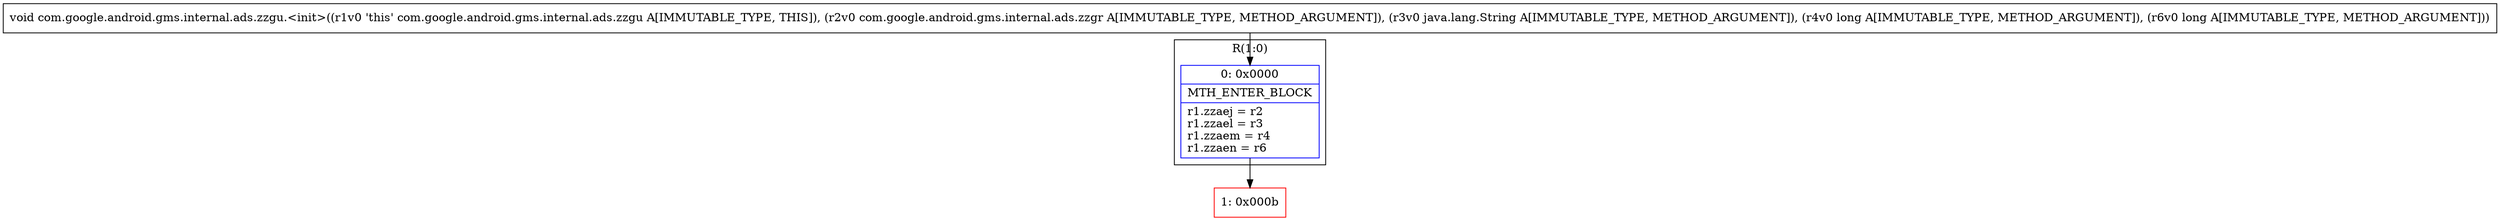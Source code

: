 digraph "CFG forcom.google.android.gms.internal.ads.zzgu.\<init\>(Lcom\/google\/android\/gms\/internal\/ads\/zzgr;Ljava\/lang\/String;JJ)V" {
subgraph cluster_Region_237301466 {
label = "R(1:0)";
node [shape=record,color=blue];
Node_0 [shape=record,label="{0\:\ 0x0000|MTH_ENTER_BLOCK\l|r1.zzaej = r2\lr1.zzael = r3\lr1.zzaem = r4\lr1.zzaen = r6\l}"];
}
Node_1 [shape=record,color=red,label="{1\:\ 0x000b}"];
MethodNode[shape=record,label="{void com.google.android.gms.internal.ads.zzgu.\<init\>((r1v0 'this' com.google.android.gms.internal.ads.zzgu A[IMMUTABLE_TYPE, THIS]), (r2v0 com.google.android.gms.internal.ads.zzgr A[IMMUTABLE_TYPE, METHOD_ARGUMENT]), (r3v0 java.lang.String A[IMMUTABLE_TYPE, METHOD_ARGUMENT]), (r4v0 long A[IMMUTABLE_TYPE, METHOD_ARGUMENT]), (r6v0 long A[IMMUTABLE_TYPE, METHOD_ARGUMENT])) }"];
MethodNode -> Node_0;
Node_0 -> Node_1;
}


